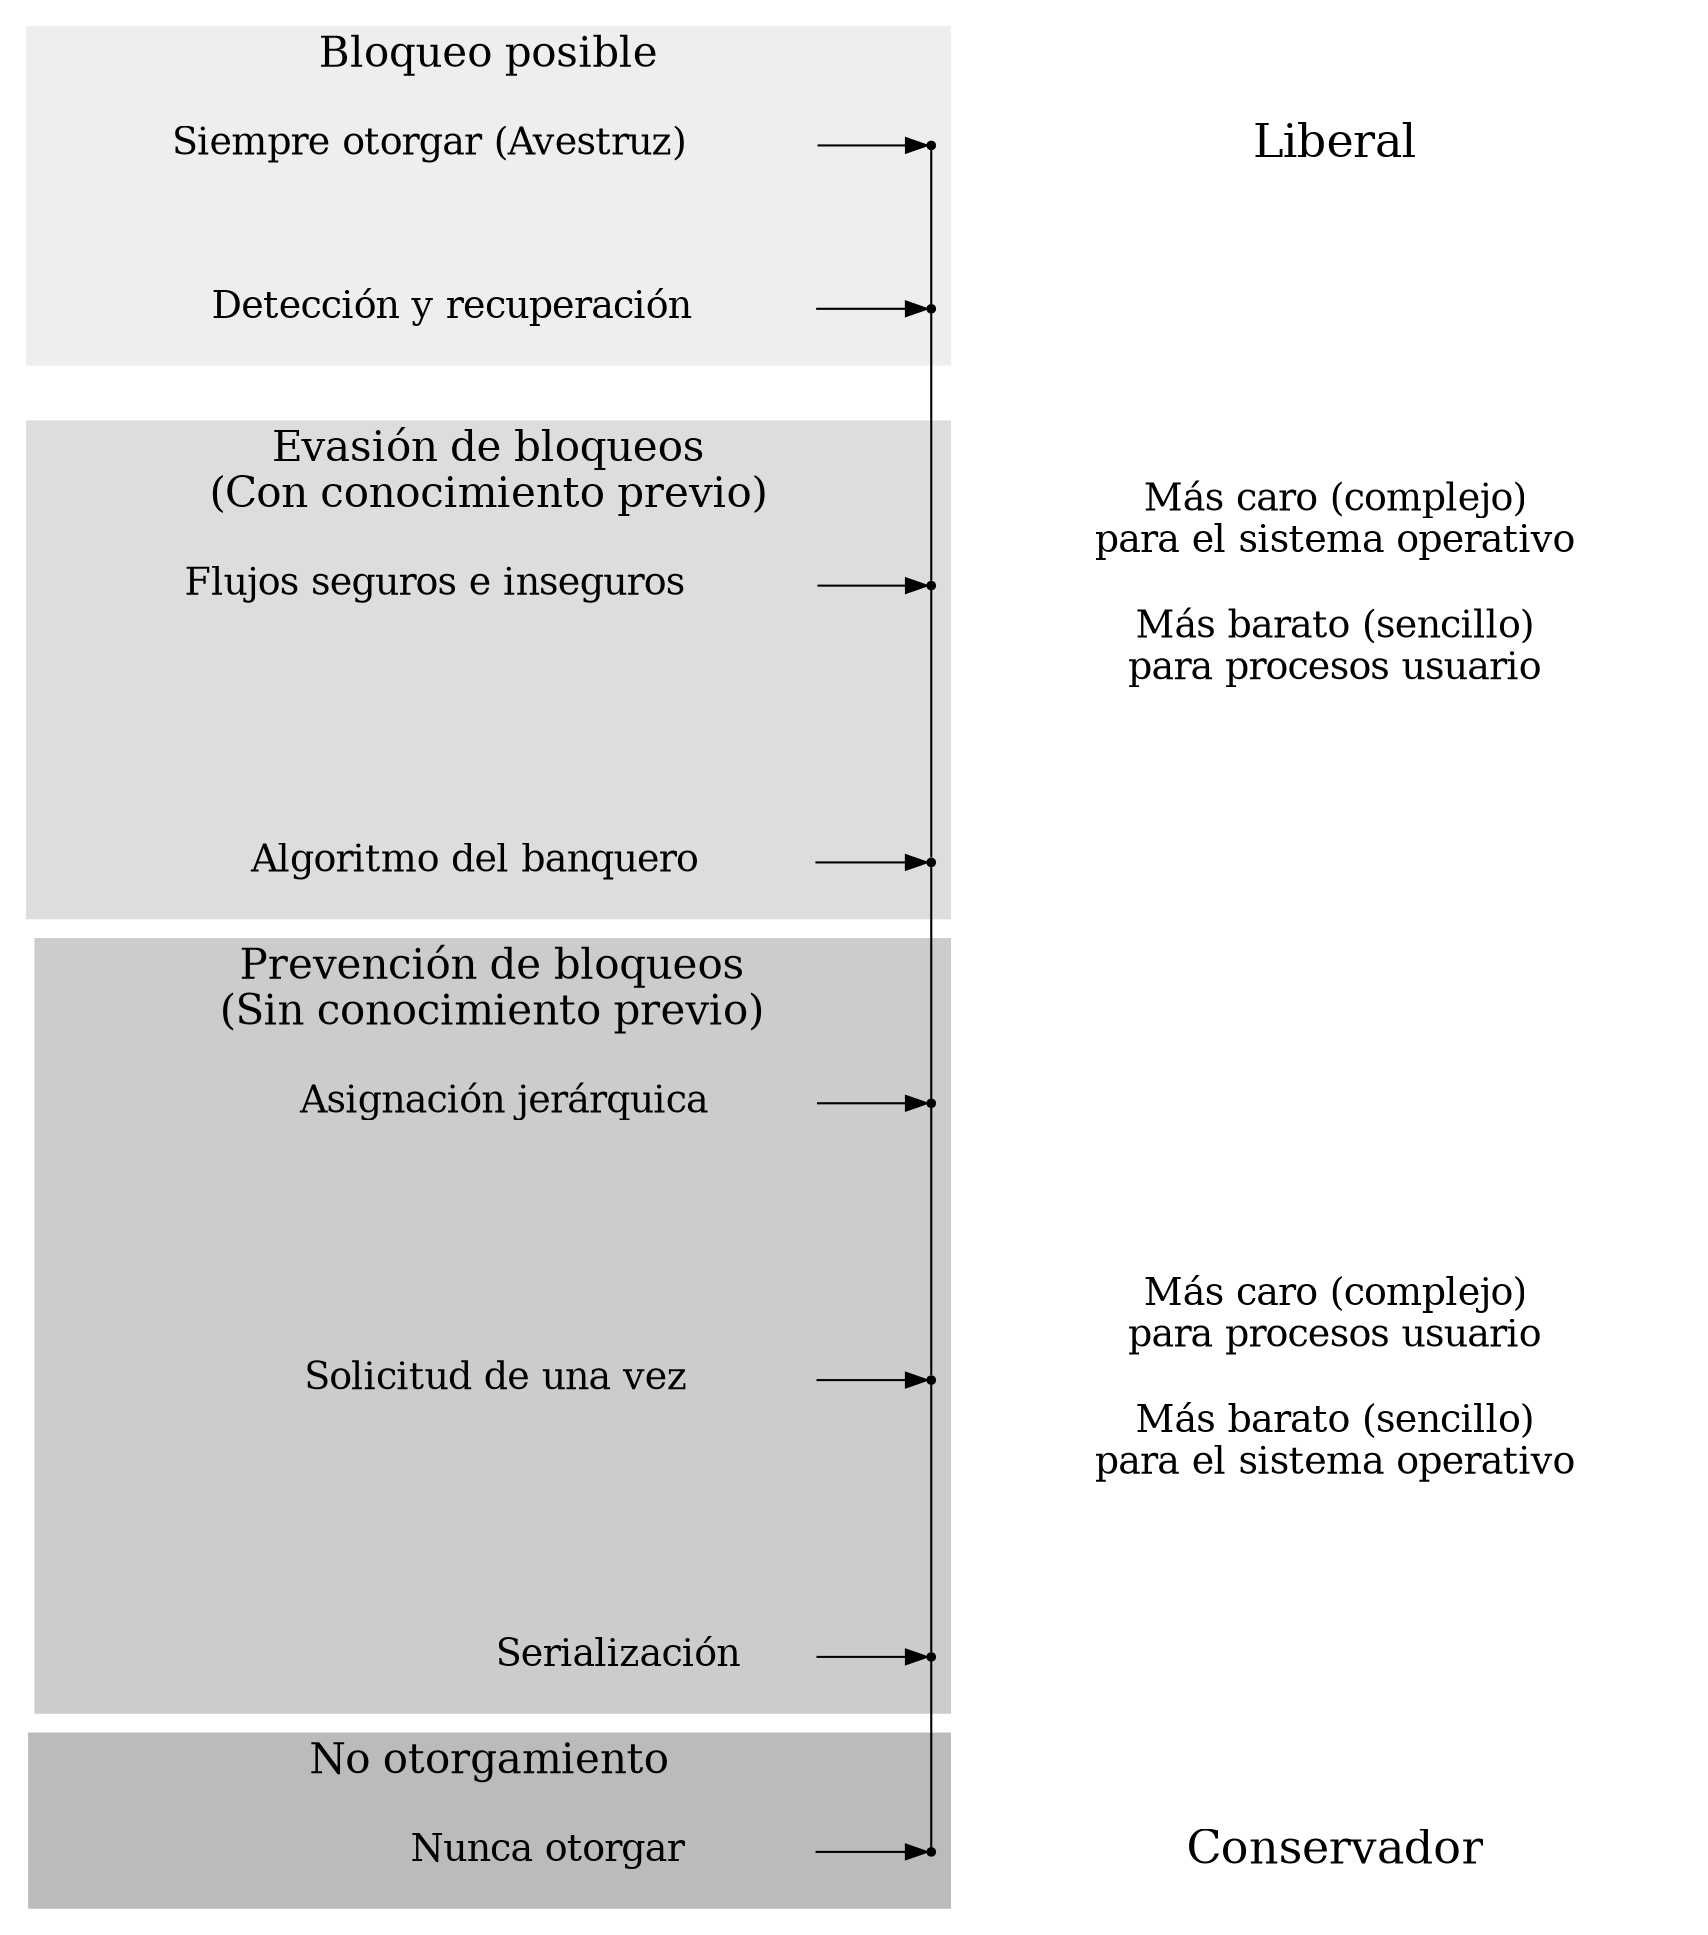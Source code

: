#+begin_src dot :exports results :file ltxpng/deadlocks_conserv_lib.png
  digraph G {
          color=white;
          layout = dot;
          //rankdir = LR;
          r0 [shape=point];
          r1 [shape=point];
          r2 [shape=point];
          r3 [shape=point];
          r4 [shape=point];
          r5 [shape=point];
          r6 [shape=point];
	  r7 [shape=point];
          notas_liberal [label="Más caro (complejo)\npara el sistema operativo\n\nMás barato (sencillo)\npara procesos usuario",color="white", fontsize=18];
          notas_conserv [label="Más caro (complejo)\npara procesos usuario\n\nMás barato (sencillo)\npara el sistema operativo",color="white", fontsize=18];
          liberal [label="Liberal",color="white",fontsize=22];
          conservador [label="Conservador",color="white",fontsize=22];
	  r0 -> r1 -> r2 -> r3 -> r4 -> r5 -> r6 -> r7 [arrowhead=none,weight=4];

	  liberal -> notas_liberal [style=invis, minlen=2];
	  notas_liberal -> notas_conserv [style=invis, minlen=3];
	  notas_conserv -> conservador [style=invis, minlen=2];

	  subgraph cluster_bloq_pos {
                  bgcolor="#eeeeee";
                  fontsize=20;
                  label="Bloqueo posible";
                  {rank=same; siempre r0}
                  {rank=same; detecc r1}
                  siempre -> r0 [minlen=3];
		  detecc -> r1 [minlen=3]
                  siempre [color="#eeeeee", label="Siempre otorgar (Avestruz)", fontsize=18];
		  detecc [color="#eeeeee", label="Detección y recuperación", fontsize=18];
          }
          subgraph cluster_evita {
                  bgcolor="#dddddd";
                  fontsize=20;
                  label = "Evasión de bloqueos\n(Con conocimiento previo)";
                  flujos [color="#dddddd", label=" Flujos seguros e inseguros", fontsize=18];
                  banquero [color="#dddddd", label="Algoritmo del banquero", fontsize=18];
                  {rank=same; flujos -> r2 [minlen=3]};
                  {rank=same; banquero -> r3 [minlen=3]};
          }
          subgraph cluster_previene {
                  bgcolor="#cccccc";
                  fontsize=20;
                  label="Prevención de bloqueos\n(Sin conocimiento previo)";
                  serializacion [color="#cccccc", label = "Serialización", fontsize=18];
                  one_shot [color="#cccccc", label = "          Solicitud de una vez", fontsize=18];
                  jerarquica [color="#cccccc", label = "Asignación jerárquica", fontsize=18];
                  {rank=same; jerarquica -> r4 [minlen=3]};
                  {rank=same; one_shot -> r5 [minlen=3]};
                  {rank=same; serializacion -> r6 [minlen=3]};
          }
          subgraph cluster_nunca {
                  bgcolor="#bbbbbb";
                  fontsize=20;
                  label="No otorgamiento";
                  nunca [color="#bbbbbb", label = "                   Nunca otorgar", fontsize=18];
                  {rank=same; nunca -> r7 [minlen=3]};
          }
  }
#+end_src
